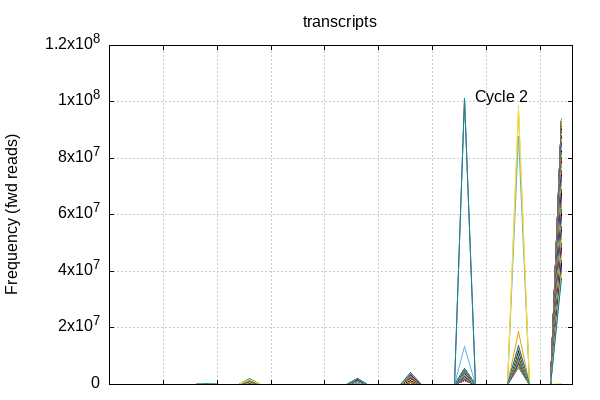 
            set terminal png size 600,400 truecolor
            set output "out/quals3.png"
            set grid xtics ytics y2tics back lc rgb "#cccccc"
            set multiplot
            
            set title "transcripts" noenhanced
            set ylabel "Frequency (fwd reads)"
            set label "Cycle 2" at 33+1,101285518
            unset xlabel
            set xrange [0:43]
            set format x ""
            plot '-' using 1:2:3 with lines linecolor variable title ''
        1	0	1
2	0	1
3	0	1
4	0	1
5	0	1
6	0	1
7	0	1
8	0	1
9	0	1
10	0	1
11	0	1
12	0	1
13	837646	1
14	0	1
15	0	1
16	0	1
17	0	1
18	0	1
19	0	1
20	0	1
21	0	1
22	0	1
23	0	1
24	0	1
25	0	1
26	0	1
27	0	1
28	1453862	1
29	0	1
30	0	1
31	0	1
32	0	1
33	101106381	1
34	0	1
35	0	1
36	0	1
37	0	1
38	5	1
39	0	1
40	0	1
41	0	1
42	0	1

1	0	2
2	0	2
3	125243	2
4	0	2
5	0	2
6	0	2
7	0	2
8	0	2
9	0	2
10	0	2
11	0	2
12	0	2
13	670517	2
14	0	2
15	0	2
16	0	2
17	0	2
18	0	2
19	0	2
20	0	2
21	0	2
22	0	2
23	0	2
24	0	2
25	0	2
26	0	2
27	0	2
28	1316573	2
29	0	2
30	0	2
31	0	2
32	0	2
33	101285518	2
34	0	2
35	0	2
36	0	2
37	0	2
38	43	2
39	0	2
40	0	2
41	0	2
42	0	2

1	0	3
2	0	3
3	21029	3
4	0	3
5	0	3
6	0	3
7	0	3
8	0	3
9	0	3
10	0	3
11	0	3
12	0	3
13	726276	3
14	0	3
15	0	3
16	0	3
17	0	3
18	0	3
19	0	3
20	0	3
21	0	3
22	0	3
23	141	3
24	0	3
25	0	3
26	0	3
27	0	3
28	1403571	3
29	0	3
30	0	3
31	0	3
32	0	3
33	13290651	3
34	0	3
35	0	3
36	0	3
37	0	3
38	87956226	3
39	0	3
40	0	3
41	0	3
42	0	3

1	0	4
2	0	4
3	0	4
4	0	4
5	0	4
6	0	4
7	0	4
8	0	4
9	0	4
10	0	4
11	0	4
12	0	4
13	643784	4
14	0	4
15	0	4
16	0	4
17	0	4
18	0	4
19	0	4
20	0	4
21	0	4
22	0	4
23	89819	4
24	0	4
25	0	4
26	0	4
27	0	4
28	1190125	4
29	0	4
30	0	4
31	0	4
32	0	4
33	4768258	4
34	0	4
35	0	4
36	0	4
37	0	4
38	96705908	4
39	0	4
40	0	4
41	0	4
42	0	4

1	0	5
2	0	5
3	0	5
4	0	5
5	0	5
6	0	5
7	0	5
8	0	5
9	0	5
10	0	5
11	0	5
12	0	5
13	507853	5
14	0	5
15	0	5
16	0	5
17	0	5
18	0	5
19	0	5
20	0	5
21	0	5
22	0	5
23	194352	5
24	0	5
25	0	5
26	0	5
27	0	5
28	835202	5
29	0	5
30	0	5
31	0	5
32	0	5
33	2874385	5
34	0	5
35	0	5
36	0	5
37	0	5
38	98801908	5
39	0	5
40	0	5
41	0	5
42	184194	5

1	0	6
2	0	6
3	0	6
4	0	6
5	0	6
6	0	6
7	0	6
8	0	6
9	0	6
10	0	6
11	0	6
12	0	6
13	453085	6
14	0	6
15	0	6
16	0	6
17	0	6
18	0	6
19	0	6
20	0	6
21	0	6
22	0	6
23	214113	6
24	0	6
25	0	6
26	0	6
27	0	6
28	715385	6
29	0	6
30	0	6
31	0	6
32	0	6
33	2368575	6
34	0	6
35	0	6
36	0	6
37	0	6
38	7609761	6
39	0	6
40	0	6
41	0	6
42	92036975	6

1	0	7
2	0	7
3	0	7
4	0	7
5	0	7
6	0	7
7	0	7
8	0	7
9	0	7
10	0	7
11	0	7
12	0	7
13	551665	7
14	0	7
15	0	7
16	0	7
17	0	7
18	0	7
19	0	7
20	0	7
21	0	7
22	0	7
23	247018	7
24	0	7
25	0	7
26	0	7
27	0	7
28	670084	7
29	0	7
30	0	7
31	0	7
32	0	7
33	2247117	7
34	0	7
35	0	7
36	0	7
37	0	7
38	6609012	7
39	0	7
40	0	7
41	0	7
42	93072998	7

1	0	8
2	0	8
3	0	8
4	0	8
5	0	8
6	0	8
7	0	8
8	0	8
9	0	8
10	0	8
11	0	8
12	0	8
13	492628	8
14	0	8
15	0	8
16	0	8
17	0	8
18	0	8
19	0	8
20	0	8
21	0	8
22	0	8
23	250978	8
24	0	8
25	0	8
26	0	8
27	0	8
28	621576	8
29	0	8
30	0	8
31	0	8
32	0	8
33	2200221	8
34	0	8
35	0	8
36	0	8
37	0	8
38	6196140	8
39	0	8
40	0	8
41	0	8
42	93636351	8

1	0	9
2	0	9
3	14405	9
4	0	9
5	0	9
6	0	9
7	0	9
8	0	9
9	0	9
10	0	9
11	0	9
12	0	9
13	420955	9
14	0	9
15	0	9
16	0	9
17	0	9
18	0	9
19	0	9
20	0	9
21	0	9
22	0	9
23	274538	9
24	0	9
25	0	9
26	0	9
27	0	9
28	616920	9
29	0	9
30	0	9
31	0	9
32	0	9
33	2094165	9
34	0	9
35	0	9
36	0	9
37	0	9
38	6084005	9
39	0	9
40	0	9
41	0	9
42	93892906	9

1	0	10
2	0	10
3	0	10
4	0	10
5	0	10
6	0	10
7	0	10
8	0	10
9	0	10
10	0	10
11	0	10
12	0	10
13	417356	10
14	0	10
15	0	10
16	0	10
17	0	10
18	0	10
19	0	10
20	0	10
21	0	10
22	0	10
23	299486	10
24	0	10
25	0	10
26	0	10
27	0	10
28	609798	10
29	0	10
30	0	10
31	0	10
32	0	10
33	1976410	10
34	0	10
35	0	10
36	0	10
37	0	10
38	5927683	10
39	0	10
40	0	10
41	0	10
42	94167161	10

1	0	11
2	0	11
3	0	11
4	0	11
5	0	11
6	0	11
7	0	11
8	0	11
9	0	11
10	0	11
11	0	11
12	0	11
13	400620	11
14	0	11
15	0	11
16	0	11
17	0	11
18	0	11
19	0	11
20	0	11
21	0	11
22	0	11
23	319467	11
24	0	11
25	0	11
26	0	11
27	0	11
28	605813	11
29	0	11
30	0	11
31	0	11
32	0	11
33	1928898	11
34	0	11
35	0	11
36	0	11
37	0	11
38	5866152	11
39	0	11
40	0	11
41	0	11
42	94276944	11

1	0	12
2	0	12
3	0	12
4	0	12
5	0	12
6	0	12
7	0	12
8	0	12
9	0	12
10	0	12
11	0	12
12	0	12
13	412444	12
14	0	12
15	0	12
16	0	12
17	0	12
18	0	12
19	0	12
20	0	12
21	0	12
22	0	12
23	316428	12
24	0	12
25	0	12
26	0	12
27	0	12
28	604611	12
29	0	12
30	0	12
31	0	12
32	0	12
33	1899232	12
34	0	12
35	0	12
36	0	12
37	0	12
38	5877047	12
39	0	12
40	0	12
41	0	12
42	94288132	12

1	0	13
2	0	13
3	0	13
4	0	13
5	0	13
6	0	13
7	0	13
8	0	13
9	0	13
10	0	13
11	0	13
12	0	13
13	447935	13
14	0	13
15	0	13
16	0	13
17	0	13
18	0	13
19	0	13
20	0	13
21	0	13
22	0	13
23	335890	13
24	0	13
25	0	13
26	0	13
27	0	13
28	631689	13
29	0	13
30	0	13
31	0	13
32	0	13
33	2011736	13
34	0	13
35	0	13
36	0	13
37	0	13
38	6386001	13
39	0	13
40	0	13
41	0	13
42	93584643	13

1	0	14
2	0	14
3	0	14
4	0	14
5	0	14
6	0	14
7	0	14
8	0	14
9	0	14
10	0	14
11	0	14
12	0	14
13	493963	14
14	0	14
15	0	14
16	0	14
17	0	14
18	0	14
19	0	14
20	0	14
21	0	14
22	0	14
23	338382	14
24	0	14
25	0	14
26	0	14
27	0	14
28	628828	14
29	0	14
30	0	14
31	0	14
32	0	14
33	1984497	14
34	0	14
35	0	14
36	0	14
37	0	14
38	6480572	14
39	0	14
40	0	14
41	0	14
42	93471652	14

1	0	15
2	0	15
3	0	15
4	0	15
5	0	15
6	0	15
7	0	15
8	0	15
9	0	15
10	0	15
11	0	15
12	0	15
13	423797	15
14	0	15
15	0	15
16	0	15
17	0	15
18	0	15
19	0	15
20	0	15
21	0	15
22	0	15
23	345358	15
24	0	15
25	0	15
26	0	15
27	0	15
28	628382	15
29	0	15
30	0	15
31	0	15
32	0	15
33	1885084	15
34	0	15
35	0	15
36	0	15
37	0	15
38	6321630	15
39	0	15
40	0	15
41	0	15
42	93793643	15

1	0	16
2	0	16
3	0	16
4	0	16
5	0	16
6	0	16
7	0	16
8	0	16
9	0	16
10	0	16
11	0	16
12	0	16
13	433055	16
14	0	16
15	0	16
16	0	16
17	0	16
18	0	16
19	0	16
20	0	16
21	0	16
22	0	16
23	395539	16
24	0	16
25	0	16
26	0	16
27	0	16
28	656074	16
29	0	16
30	0	16
31	0	16
32	0	16
33	1777730	16
34	0	16
35	0	16
36	0	16
37	0	16
38	6292877	16
39	0	16
40	0	16
41	0	16
42	93842619	16

1	0	17
2	0	17
3	0	17
4	0	17
5	0	17
6	0	17
7	0	17
8	0	17
9	0	17
10	0	17
11	0	17
12	0	17
13	440486	17
14	0	17
15	0	17
16	0	17
17	0	17
18	0	17
19	0	17
20	0	17
21	0	17
22	0	17
23	413044	17
24	0	17
25	0	17
26	0	17
27	0	17
28	668852	17
29	0	17
30	0	17
31	0	17
32	0	17
33	1742769	17
34	0	17
35	0	17
36	0	17
37	0	17
38	6277228	17
39	0	17
40	0	17
41	0	17
42	93855515	17

1	0	18
2	0	18
3	0	18
4	0	18
5	0	18
6	0	18
7	0	18
8	0	18
9	0	18
10	0	18
11	0	18
12	0	18
13	455858	18
14	0	18
15	0	18
16	0	18
17	0	18
18	0	18
19	0	18
20	0	18
21	0	18
22	0	18
23	419849	18
24	0	18
25	0	18
26	0	18
27	0	18
28	677500	18
29	0	18
30	0	18
31	0	18
32	0	18
33	1744410	18
34	0	18
35	0	18
36	0	18
37	0	18
38	6306768	18
39	0	18
40	0	18
41	0	18
42	93793509	18

1	0	19
2	0	19
3	0	19
4	0	19
5	0	19
6	0	19
7	0	19
8	0	19
9	0	19
10	0	19
11	0	19
12	0	19
13	495489	19
14	0	19
15	0	19
16	0	19
17	0	19
18	0	19
19	0	19
20	0	19
21	0	19
22	0	19
23	440541	19
24	0	19
25	0	19
26	0	19
27	0	19
28	702698	19
29	0	19
30	0	19
31	0	19
32	0	19
33	1753336	19
34	0	19
35	0	19
36	0	19
37	0	19
38	6347998	19
39	0	19
40	0	19
41	0	19
42	93657832	19

1	0	20
2	0	20
3	0	20
4	0	20
5	0	20
6	0	20
7	0	20
8	0	20
9	0	20
10	0	20
11	0	20
12	0	20
13	494675	20
14	0	20
15	0	20
16	0	20
17	0	20
18	0	20
19	0	20
20	0	20
21	0	20
22	0	20
23	462074	20
24	0	20
25	0	20
26	0	20
27	0	20
28	757093	20
29	0	20
30	0	20
31	0	20
32	0	20
33	1749428	20
34	0	20
35	0	20
36	0	20
37	0	20
38	6432090	20
39	0	20
40	0	20
41	0	20
42	93502534	20

1	0	21
2	0	21
3	0	21
4	0	21
5	0	21
6	0	21
7	0	21
8	0	21
9	0	21
10	0	21
11	0	21
12	0	21
13	605709	21
14	0	21
15	0	21
16	0	21
17	0	21
18	0	21
19	0	21
20	0	21
21	0	21
22	0	21
23	472482	21
24	0	21
25	0	21
26	0	21
27	0	21
28	763794	21
29	0	21
30	0	21
31	0	21
32	0	21
33	1740747	21
34	0	21
35	0	21
36	0	21
37	0	21
38	6369051	21
39	0	21
40	0	21
41	0	21
42	93422930	21

1	0	22
2	0	22
3	0	22
4	0	22
5	0	22
6	0	22
7	0	22
8	0	22
9	0	22
10	0	22
11	0	22
12	0	22
13	550616	22
14	0	22
15	0	22
16	0	22
17	0	22
18	0	22
19	0	22
20	0	22
21	0	22
22	0	22
23	487903	22
24	0	22
25	0	22
26	0	22
27	0	22
28	855879	22
29	0	22
30	0	22
31	0	22
32	0	22
33	1762391	22
34	0	22
35	0	22
36	0	22
37	0	22
38	6506903	22
39	0	22
40	0	22
41	0	22
42	93190837	22

1	0	23
2	0	23
3	0	23
4	0	23
5	0	23
6	0	23
7	0	23
8	0	23
9	0	23
10	0	23
11	0	23
12	0	23
13	499428	23
14	0	23
15	0	23
16	0	23
17	0	23
18	0	23
19	0	23
20	0	23
21	0	23
22	0	23
23	478731	23
24	0	23
25	0	23
26	0	23
27	0	23
28	840967	23
29	0	23
30	0	23
31	0	23
32	0	23
33	1725105	23
34	0	23
35	0	23
36	0	23
37	0	23
38	6629651	23
39	0	23
40	0	23
41	0	23
42	93160983	23

1	0	24
2	0	24
3	0	24
4	0	24
5	0	24
6	0	24
7	0	24
8	0	24
9	0	24
10	0	24
11	0	24
12	0	24
13	503766	24
14	0	24
15	0	24
16	0	24
17	0	24
18	0	24
19	0	24
20	0	24
21	0	24
22	0	24
23	482224	24
24	0	24
25	0	24
26	0	24
27	0	24
28	886389	24
29	0	24
30	0	24
31	0	24
32	0	24
33	1650136	24
34	0	24
35	0	24
36	0	24
37	0	24
38	6589453	24
39	0	24
40	0	24
41	0	24
42	93202709	24

1	0	25
2	0	25
3	0	25
4	0	25
5	0	25
6	0	25
7	0	25
8	0	25
9	0	25
10	0	25
11	0	25
12	0	25
13	528647	25
14	0	25
15	0	25
16	0	25
17	0	25
18	0	25
19	0	25
20	0	25
21	0	25
22	0	25
23	499994	25
24	0	25
25	0	25
26	0	25
27	0	25
28	939567	25
29	0	25
30	0	25
31	0	25
32	0	25
33	1642123	25
34	0	25
35	0	25
36	0	25
37	0	25
38	6649540	25
39	0	25
40	0	25
41	0	25
42	93034032	25

1	0	26
2	0	26
3	1109	26
4	0	26
5	0	26
6	0	26
7	0	26
8	0	26
9	0	26
10	0	26
11	0	26
12	0	26
13	659106	26
14	0	26
15	0	26
16	0	26
17	0	26
18	0	26
19	0	26
20	0	26
21	0	26
22	0	26
23	490969	26
24	0	26
25	0	26
26	0	26
27	0	26
28	961247	26
29	0	26
30	0	26
31	0	26
32	0	26
33	1548004	26
34	0	26
35	0	26
36	0	26
37	0	26
38	6561328	26
39	0	26
40	0	26
41	0	26
42	93050174	26

1	0	27
2	0	27
3	0	27
4	0	27
5	0	27
6	0	27
7	0	27
8	0	27
9	0	27
10	0	27
11	0	27
12	0	27
13	668009	27
14	0	27
15	0	27
16	0	27
17	0	27
18	0	27
19	0	27
20	0	27
21	0	27
22	0	27
23	512624	27
24	0	27
25	0	27
26	0	27
27	0	27
28	1012897	27
29	0	27
30	0	27
31	0	27
32	0	27
33	1547085	27
34	0	27
35	0	27
36	0	27
37	0	27
38	6663341	27
39	0	27
40	0	27
41	0	27
42	92848071	27

1	0	28
2	0	28
3	1700	28
4	0	28
5	0	28
6	0	28
7	0	28
8	0	28
9	0	28
10	0	28
11	0	28
12	0	28
13	671778	28
14	0	28
15	0	28
16	0	28
17	0	28
18	0	28
19	0	28
20	0	28
21	0	28
22	0	28
23	520292	28
24	0	28
25	0	28
26	0	28
27	0	28
28	1045165	28
29	0	28
30	0	28
31	0	28
32	0	28
33	1504957	28
34	0	28
35	0	28
36	0	28
37	0	28
38	6650674	28
39	0	28
40	0	28
41	0	28
42	92836571	28

1	0	29
2	0	29
3	0	29
4	0	29
5	0	29
6	0	29
7	0	29
8	0	29
9	0	29
10	0	29
11	0	29
12	0	29
13	950168	29
14	0	29
15	0	29
16	0	29
17	0	29
18	0	29
19	0	29
20	0	29
21	0	29
22	0	29
23	585881	29
24	0	29
25	0	29
26	0	29
27	0	29
28	1133846	29
29	0	29
30	0	29
31	0	29
32	0	29
33	1583857	29
34	0	29
35	0	29
36	0	29
37	0	29
38	6895522	29
39	0	29
40	0	29
41	0	29
42	92059873	29

1	0	30
2	0	30
3	0	30
4	0	30
5	0	30
6	0	30
7	0	30
8	0	30
9	0	30
10	0	30
11	0	30
12	0	30
13	737108	30
14	0	30
15	0	30
16	0	30
17	0	30
18	0	30
19	0	30
20	0	30
21	0	30
22	0	30
23	578306	30
24	0	30
25	0	30
26	0	30
27	0	30
28	1219809	30
29	0	30
30	0	30
31	0	30
32	0	30
33	1586646	30
34	0	30
35	0	30
36	0	30
37	0	30
38	7197965	30
39	0	30
40	0	30
41	0	30
42	91865961	30

1	0	31
2	0	31
3	0	31
4	0	31
5	0	31
6	0	31
7	0	31
8	0	31
9	0	31
10	0	31
11	0	31
12	0	31
13	723265	31
14	0	31
15	0	31
16	0	31
17	0	31
18	0	31
19	0	31
20	0	31
21	0	31
22	0	31
23	553379	31
24	0	31
25	0	31
26	0	31
27	0	31
28	1130997	31
29	0	31
30	0	31
31	0	31
32	0	31
33	1574721	31
34	0	31
35	0	31
36	0	31
37	0	31
38	7170073	31
39	0	31
40	0	31
41	0	31
42	92008255	31

1	0	32
2	0	32
3	0	32
4	0	32
5	0	32
6	0	32
7	0	32
8	0	32
9	0	32
10	0	32
11	0	32
12	0	32
13	735116	32
14	0	32
15	0	32
16	0	32
17	0	32
18	0	32
19	0	32
20	0	32
21	0	32
22	0	32
23	551365	32
24	0	32
25	0	32
26	0	32
27	0	32
28	1119695	32
29	0	32
30	0	32
31	0	32
32	0	32
33	1565052	32
34	0	32
35	0	32
36	0	32
37	0	32
38	7072391	32
39	0	32
40	0	32
41	0	32
42	92091701	32

1	0	33
2	0	33
3	0	33
4	0	33
5	0	33
6	0	33
7	0	33
8	0	33
9	0	33
10	0	33
11	0	33
12	0	33
13	802435	33
14	0	33
15	0	33
16	0	33
17	0	33
18	0	33
19	0	33
20	0	33
21	0	33
22	0	33
23	567337	33
24	0	33
25	0	33
26	0	33
27	0	33
28	1146054	33
29	0	33
30	0	33
31	0	33
32	0	33
33	1567765	33
34	0	33
35	0	33
36	0	33
37	0	33
38	7073986	33
39	0	33
40	0	33
41	0	33
42	91952320	33

1	0	34
2	0	34
3	0	34
4	0	34
5	0	34
6	0	34
7	0	34
8	0	34
9	0	34
10	0	34
11	0	34
12	0	34
13	727087	34
14	0	34
15	0	34
16	0	34
17	0	34
18	0	34
19	0	34
20	0	34
21	0	34
22	0	34
23	556406	34
24	0	34
25	0	34
26	0	34
27	0	34
28	1156348	34
29	0	34
30	0	34
31	0	34
32	0	34
33	1557073	34
34	0	34
35	0	34
36	0	34
37	0	34
38	7059261	34
39	0	34
40	0	34
41	0	34
42	92028020	34

1	0	35
2	0	35
3	0	35
4	0	35
5	0	35
6	0	35
7	0	35
8	0	35
9	0	35
10	0	35
11	0	35
12	0	35
13	767061	35
14	0	35
15	0	35
16	0	35
17	0	35
18	0	35
19	0	35
20	0	35
21	0	35
22	0	35
23	571015	35
24	0	35
25	0	35
26	0	35
27	0	35
28	1165953	35
29	0	35
30	0	35
31	0	35
32	0	35
33	1616422	35
34	0	35
35	0	35
36	0	35
37	0	35
38	7292660	35
39	0	35
40	0	35
41	0	35
42	91644928	35

1	0	36
2	0	36
3	164	36
4	0	36
5	0	36
6	0	36
7	0	36
8	0	36
9	0	36
10	0	36
11	0	36
12	0	36
13	749524	36
14	0	36
15	0	36
16	0	36
17	0	36
18	0	36
19	0	36
20	0	36
21	0	36
22	0	36
23	563783	36
24	0	36
25	0	36
26	0	36
27	0	36
28	1142329	36
29	0	36
30	0	36
31	0	36
32	0	36
33	1587867	36
34	0	36
35	0	36
36	0	36
37	0	36
38	7115435	36
39	0	36
40	0	36
41	0	36
42	91871672	36

1	0	37
2	0	37
3	0	37
4	0	37
5	0	37
6	0	37
7	0	37
8	0	37
9	0	37
10	0	37
11	0	37
12	0	37
13	890199	37
14	0	37
15	0	37
16	0	37
17	0	37
18	0	37
19	0	37
20	0	37
21	0	37
22	0	37
23	601748	37
24	0	37
25	0	37
26	0	37
27	0	37
28	1200632	37
29	0	37
30	0	37
31	0	37
32	0	37
33	1626802	37
34	0	37
35	0	37
36	0	37
37	0	37
38	7234365	37
39	0	37
40	0	37
41	0	37
42	91448257	37

1	0	38
2	0	38
3	0	38
4	0	38
5	0	38
6	0	38
7	0	38
8	0	38
9	0	38
10	0	38
11	0	38
12	0	38
13	762823	38
14	0	38
15	0	38
16	0	38
17	0	38
18	0	38
19	0	38
20	0	38
21	0	38
22	0	38
23	587948	38
24	0	38
25	0	38
26	0	38
27	0	38
28	1235377	38
29	0	38
30	0	38
31	0	38
32	0	38
33	1630188	38
34	0	38
35	0	38
36	0	38
37	0	38
38	7334382	38
39	0	38
40	0	38
41	0	38
42	91421966	38

1	0	39
2	0	39
3	0	39
4	0	39
5	0	39
6	0	39
7	0	39
8	0	39
9	0	39
10	0	39
11	0	39
12	0	39
13	908794	39
14	0	39
15	0	39
16	0	39
17	0	39
18	0	39
19	0	39
20	0	39
21	0	39
22	0	39
23	608978	39
24	0	39
25	0	39
26	0	39
27	0	39
28	1220073	39
29	0	39
30	0	39
31	0	39
32	0	39
33	1653454	39
34	0	39
35	0	39
36	0	39
37	0	39
38	7356097	39
39	0	39
40	0	39
41	0	39
42	91193525	39

1	0	40
2	0	40
3	0	40
4	0	40
5	0	40
6	0	40
7	0	40
8	0	40
9	0	40
10	0	40
11	0	40
12	0	40
13	958907	40
14	0	40
15	0	40
16	0	40
17	0	40
18	0	40
19	0	40
20	0	40
21	0	40
22	0	40
23	639904	40
24	0	40
25	0	40
26	0	40
27	0	40
28	1299830	40
29	0	40
30	0	40
31	0	40
32	0	40
33	1695524	40
34	0	40
35	0	40
36	0	40
37	0	40
38	7499299	40
39	0	40
40	0	40
41	0	40
42	90813089	40

1	0	41
2	0	41
3	0	41
4	0	41
5	0	41
6	0	41
7	0	41
8	0	41
9	0	41
10	0	41
11	0	41
12	0	41
13	814923	41
14	0	41
15	0	41
16	0	41
17	0	41
18	0	41
19	0	41
20	0	41
21	0	41
22	0	41
23	615353	41
24	0	41
25	0	41
26	0	41
27	0	41
28	1277146	41
29	0	41
30	0	41
31	0	41
32	0	41
33	1707468	41
34	0	41
35	0	41
36	0	41
37	0	41
38	7643052	41
39	0	41
40	0	41
41	0	41
42	90811778	41

1	0	42
2	0	42
3	0	42
4	0	42
5	0	42
6	0	42
7	0	42
8	0	42
9	0	42
10	0	42
11	0	42
12	0	42
13	846028	42
14	0	42
15	0	42
16	0	42
17	0	42
18	0	42
19	0	42
20	0	42
21	0	42
22	0	42
23	609340	42
24	0	42
25	0	42
26	0	42
27	0	42
28	1243314	42
29	0	42
30	0	42
31	0	42
32	0	42
33	1714868	42
34	0	42
35	0	42
36	0	42
37	0	42
38	7645474	42
39	0	42
40	0	42
41	0	42
42	90770050	42

1	0	43
2	0	43
3	0	43
4	0	43
5	0	43
6	0	43
7	0	43
8	0	43
9	0	43
10	0	43
11	0	43
12	0	43
13	824104	43
14	0	43
15	0	43
16	0	43
17	0	43
18	0	43
19	0	43
20	0	43
21	0	43
22	0	43
23	604613	43
24	0	43
25	0	43
26	0	43
27	0	43
28	1238306	43
29	0	43
30	0	43
31	0	43
32	0	43
33	1700274	43
34	0	43
35	0	43
36	0	43
37	0	43
38	7615452	43
39	0	43
40	0	43
41	0	43
42	90803666	43

1	0	44
2	0	44
3	0	44
4	0	44
5	0	44
6	0	44
7	0	44
8	0	44
9	0	44
10	0	44
11	0	44
12	0	44
13	1002353	44
14	0	44
15	0	44
16	0	44
17	0	44
18	0	44
19	0	44
20	0	44
21	0	44
22	0	44
23	641314	44
24	0	44
25	0	44
26	0	44
27	0	44
28	1277687	44
29	0	44
30	0	44
31	0	44
32	0	44
33	1722427	44
34	0	44
35	0	44
36	0	44
37	0	44
38	7681516	44
39	0	44
40	0	44
41	0	44
42	90413674	44

1	0	45
2	0	45
3	0	45
4	0	45
5	0	45
6	0	45
7	0	45
8	0	45
9	0	45
10	0	45
11	0	45
12	0	45
13	797211	45
14	0	45
15	0	45
16	0	45
17	0	45
18	0	45
19	0	45
20	0	45
21	0	45
22	0	45
23	604648	45
24	0	45
25	0	45
26	0	45
27	0	45
28	1282406	45
29	0	45
30	0	45
31	0	45
32	0	45
33	1700998	45
34	0	45
35	0	45
36	0	45
37	0	45
38	7729262	45
39	0	45
40	0	45
41	0	45
42	90573919	45

1	0	46
2	0	46
3	0	46
4	0	46
5	0	46
6	0	46
7	0	46
8	0	46
9	0	46
10	0	46
11	0	46
12	0	46
13	820222	46
14	0	46
15	0	46
16	0	46
17	0	46
18	0	46
19	0	46
20	0	46
21	0	46
22	0	46
23	602771	46
24	0	46
25	0	46
26	0	46
27	0	46
28	1241297	46
29	0	46
30	0	46
31	0	46
32	0	46
33	1724429	46
34	0	46
35	0	46
36	0	46
37	0	46
38	7731830	46
39	0	46
40	0	46
41	0	46
42	90513784	46

1	0	47
2	0	47
3	0	47
4	0	47
5	0	47
6	0	47
7	0	47
8	0	47
9	0	47
10	0	47
11	0	47
12	0	47
13	828392	47
14	0	47
15	0	47
16	0	47
17	0	47
18	0	47
19	0	47
20	0	47
21	0	47
22	0	47
23	602568	47
24	0	47
25	0	47
26	0	47
27	0	47
28	1231410	47
29	0	47
30	0	47
31	0	47
32	0	47
33	1709224	47
34	0	47
35	0	47
36	0	47
37	0	47
38	7673088	47
39	0	47
40	0	47
41	0	47
42	90534474	47

1	0	48
2	0	48
3	0	48
4	0	48
5	0	48
6	0	48
7	0	48
8	0	48
9	0	48
10	0	48
11	0	48
12	0	48
13	916369	48
14	0	48
15	0	48
16	0	48
17	0	48
18	0	48
19	0	48
20	0	48
21	0	48
22	0	48
23	631686	48
24	0	48
25	0	48
26	0	48
27	0	48
28	1278259	48
29	0	48
30	0	48
31	0	48
32	0	48
33	1739236	48
34	0	48
35	0	48
36	0	48
37	0	48
38	7776780	48
39	0	48
40	0	48
41	0	48
42	90178612	48

1	0	49
2	0	49
3	486	49
4	0	49
5	0	49
6	0	49
7	0	49
8	0	49
9	0	49
10	0	49
11	0	49
12	0	49
13	874414	49
14	0	49
15	0	49
16	0	49
17	0	49
18	0	49
19	0	49
20	0	49
21	0	49
22	0	49
23	632310	49
24	0	49
25	0	49
26	0	49
27	0	49
28	1309389	49
29	0	49
30	0	49
31	0	49
32	0	49
33	1751273	49
34	0	49
35	0	49
36	0	49
37	0	49
38	7834996	49
39	0	49
40	0	49
41	0	49
42	90058493	49

1	0	50
2	0	50
3	0	50
4	0	50
5	0	50
6	0	50
7	0	50
8	0	50
9	0	50
10	0	50
11	0	50
12	0	50
13	842825	50
14	0	50
15	0	50
16	0	50
17	0	50
18	0	50
19	0	50
20	0	50
21	0	50
22	0	50
23	623472	50
24	0	50
25	0	50
26	0	50
27	0	50
28	1282221	50
29	0	50
30	0	50
31	0	50
32	0	50
33	1760128	50
34	0	50
35	0	50
36	0	50
37	0	50
38	7911580	50
39	0	50
40	0	50
41	0	50
42	89980732	50

1	0	51
2	0	51
3	336	51
4	0	51
5	0	51
6	0	51
7	0	51
8	0	51
9	0	51
10	0	51
11	0	51
12	0	51
13	874304	51
14	0	51
15	0	51
16	0	51
17	0	51
18	0	51
19	0	51
20	0	51
21	0	51
22	0	51
23	629190	51
24	0	51
25	0	51
26	0	51
27	0	51
28	1288347	51
29	0	51
30	0	51
31	0	51
32	0	51
33	1774661	51
34	0	51
35	0	51
36	0	51
37	0	51
38	7904398	51
39	0	51
40	0	51
41	0	51
42	89868754	51

1	0	52
2	0	52
3	0	52
4	0	52
5	0	52
6	0	52
7	0	52
8	0	52
9	0	52
10	0	52
11	0	52
12	0	52
13	1172859	52
14	0	52
15	0	52
16	0	52
17	0	52
18	0	52
19	0	52
20	0	52
21	0	52
22	0	52
23	696072	52
24	0	52
25	0	52
26	0	52
27	0	52
28	1377256	52
29	0	52
30	0	52
31	0	52
32	0	52
33	1833749	52
34	0	52
35	0	52
36	0	52
37	0	52
38	8041369	52
39	0	52
40	0	52
41	0	52
42	89157625	52

1	0	53
2	0	53
3	0	53
4	0	53
5	0	53
6	0	53
7	0	53
8	0	53
9	0	53
10	0	53
11	0	53
12	0	53
13	1020735	53
14	0	53
15	0	53
16	0	53
17	0	53
18	0	53
19	0	53
20	0	53
21	0	53
22	0	53
23	689574	53
24	0	53
25	0	53
26	0	53
27	0	53
28	1439227	53
29	0	53
30	0	53
31	0	53
32	0	53
33	1843475	53
34	0	53
35	0	53
36	0	53
37	0	53
38	8131017	53
39	0	53
40	0	53
41	0	53
42	89094552	53

1	0	54
2	0	54
3	0	54
4	0	54
5	0	54
6	0	54
7	0	54
8	0	54
9	0	54
10	0	54
11	0	54
12	0	54
13	866016	54
14	0	54
15	0	54
16	0	54
17	0	54
18	0	54
19	0	54
20	0	54
21	0	54
22	0	54
23	645281	54
24	0	54
25	0	54
26	0	54
27	0	54
28	1358570	54
29	0	54
30	0	54
31	0	54
32	0	54
33	1839675	54
34	0	54
35	0	54
36	0	54
37	0	54
38	8035846	54
39	0	54
40	0	54
41	0	54
42	89409935	54

1	0	55
2	0	55
3	0	55
4	0	55
5	0	55
6	0	55
7	0	55
8	0	55
9	0	55
10	0	55
11	0	55
12	0	55
13	901080	55
14	0	55
15	0	55
16	0	55
17	0	55
18	0	55
19	0	55
20	0	55
21	0	55
22	0	55
23	643600	55
24	0	55
25	0	55
26	0	55
27	0	55
28	1325396	55
29	0	55
30	0	55
31	0	55
32	0	55
33	1888438	55
34	0	55
35	0	55
36	0	55
37	0	55
38	8017381	55
39	0	55
40	0	55
41	0	55
42	89313210	55

1	0	56
2	0	56
3	201	56
4	0	56
5	0	56
6	0	56
7	0	56
8	0	56
9	0	56
10	0	56
11	0	56
12	0	56
13	1062407	56
14	0	56
15	0	56
16	0	56
17	0	56
18	0	56
19	0	56
20	0	56
21	0	56
22	0	56
23	684478	56
24	0	56
25	0	56
26	0	56
27	0	56
28	1389364	56
29	0	56
30	0	56
31	0	56
32	0	56
33	1932675	56
34	0	56
35	0	56
36	0	56
37	0	56
38	8140975	56
39	0	56
40	0	56
41	0	56
42	88808394	56

1	0	57
2	0	57
3	93	57
4	0	57
5	0	57
6	0	57
7	0	57
8	0	57
9	0	57
10	0	57
11	0	57
12	0	57
13	935223	57
14	0	57
15	0	57
16	0	57
17	0	57
18	0	57
19	0	57
20	0	57
21	0	57
22	0	57
23	660512	57
24	0	57
25	0	57
26	0	57
27	0	57
28	1383865	57
29	0	57
30	0	57
31	0	57
32	0	57
33	1934706	57
34	0	57
35	0	57
36	0	57
37	0	57
38	8154526	57
39	0	57
40	0	57
41	0	57
42	88873049	57

1	0	58
2	0	58
3	2214	58
4	0	58
5	0	58
6	0	58
7	0	58
8	0	58
9	0	58
10	0	58
11	0	58
12	0	58
13	922738	58
14	0	58
15	0	58
16	0	58
17	0	58
18	0	58
19	0	58
20	0	58
21	0	58
22	0	58
23	657092	58
24	0	58
25	0	58
26	0	58
27	0	58
28	1368924	58
29	0	58
30	0	58
31	0	58
32	0	58
33	2000562	58
34	0	58
35	0	58
36	0	58
37	0	58
38	8131261	58
39	0	58
40	0	58
41	0	58
42	88777785	58

1	0	59
2	0	59
3	0	59
4	0	59
5	0	59
6	0	59
7	0	59
8	0	59
9	0	59
10	0	59
11	0	59
12	0	59
13	915006	59
14	0	59
15	0	59
16	0	59
17	0	59
18	0	59
19	0	59
20	0	59
21	0	59
22	0	59
23	658080	59
24	0	59
25	0	59
26	0	59
27	0	59
28	1363765	59
29	0	59
30	0	59
31	0	59
32	0	59
33	2033896	59
34	0	59
35	0	59
36	0	59
37	0	59
38	8136216	59
39	0	59
40	0	59
41	0	59
42	88667620	59

1	0	60
2	0	60
3	0	60
4	0	60
5	0	60
6	0	60
7	0	60
8	0	60
9	0	60
10	0	60
11	0	60
12	0	60
13	910276	60
14	0	60
15	0	60
16	0	60
17	0	60
18	0	60
19	0	60
20	0	60
21	0	60
22	0	60
23	648397	60
24	0	60
25	0	60
26	0	60
27	0	60
28	1342713	60
29	0	60
30	0	60
31	0	60
32	0	60
33	2047360	60
34	0	60
35	0	60
36	0	60
37	0	60
38	8008630	60
39	0	60
40	0	60
41	0	60
42	88725324	60

1	0	61
2	0	61
3	240	61
4	0	61
5	0	61
6	0	61
7	0	61
8	0	61
9	0	61
10	0	61
11	0	61
12	0	61
13	917076	61
14	0	61
15	0	61
16	0	61
17	0	61
18	0	61
19	0	61
20	0	61
21	0	61
22	0	61
23	647956	61
24	0	61
25	0	61
26	0	61
27	0	61
28	1351669	61
29	0	61
30	0	61
31	0	61
32	0	61
33	2057727	61
34	0	61
35	0	61
36	0	61
37	0	61
38	8084177	61
39	0	61
40	0	61
41	0	61
42	88529614	61

1	0	62
2	0	62
3	0	62
4	0	62
5	0	62
6	0	62
7	0	62
8	0	62
9	0	62
10	0	62
11	0	62
12	0	62
13	996354	62
14	0	62
15	0	62
16	0	62
17	0	62
18	0	62
19	0	62
20	0	62
21	0	62
22	0	62
23	664519	62
24	0	62
25	0	62
26	0	62
27	0	62
28	1376332	62
29	0	62
30	0	62
31	0	62
32	0	62
33	2080849	62
34	0	62
35	0	62
36	0	62
37	0	62
38	8191952	62
39	0	62
40	0	62
41	0	62
42	88178817	62

1	0	63
2	0	63
3	0	63
4	0	63
5	0	63
6	0	63
7	0	63
8	0	63
9	0	63
10	0	63
11	0	63
12	0	63
13	995963	63
14	0	63
15	0	63
16	0	63
17	0	63
18	0	63
19	0	63
20	0	63
21	0	63
22	0	63
23	692280	63
24	0	63
25	0	63
26	0	63
27	0	63
28	1464636	63
29	0	63
30	0	63
31	0	63
32	0	63
33	2156372	63
34	0	63
35	0	63
36	0	63
37	0	63
38	8448519	63
39	0	63
40	0	63
41	0	63
42	87625326	63

1	0	64
2	0	64
3	0	64
4	0	64
5	0	64
6	0	64
7	0	64
8	0	64
9	0	64
10	0	64
11	0	64
12	0	64
13	990692	64
14	0	64
15	0	64
16	0	64
17	0	64
18	0	64
19	0	64
20	0	64
21	0	64
22	0	64
23	689814	64
24	0	64
25	0	64
26	0	64
27	0	64
28	1443346	64
29	0	64
30	0	64
31	0	64
32	0	64
33	2181184	64
34	0	64
35	0	64
36	0	64
37	0	64
38	8641674	64
39	0	64
40	0	64
41	0	64
42	87326764	64

1	0	65
2	0	65
3	0	65
4	0	65
5	0	65
6	0	65
7	0	65
8	0	65
9	0	65
10	0	65
11	0	65
12	0	65
13	1010297	65
14	0	65
15	0	65
16	0	65
17	0	65
18	0	65
19	0	65
20	0	65
21	0	65
22	0	65
23	694314	65
24	0	65
25	0	65
26	0	65
27	0	65
28	1454130	65
29	0	65
30	0	65
31	0	65
32	0	65
33	2202726	65
34	0	65
35	0	65
36	0	65
37	0	65
38	8716985	65
39	0	65
40	0	65
41	0	65
42	87077941	65

1	0	66
2	0	66
3	0	66
4	0	66
5	0	66
6	0	66
7	0	66
8	0	66
9	0	66
10	0	66
11	0	66
12	0	66
13	992206	66
14	0	66
15	0	66
16	0	66
17	0	66
18	0	66
19	0	66
20	0	66
21	0	66
22	0	66
23	684417	66
24	0	66
25	0	66
26	0	66
27	0	66
28	1433488	66
29	0	66
30	0	66
31	0	66
32	0	66
33	2202666	66
34	0	66
35	0	66
36	0	66
37	0	66
38	8634232	66
39	0	66
40	0	66
41	0	66
42	87085556	66

1	0	67
2	0	67
3	0	67
4	0	67
5	0	67
6	0	67
7	0	67
8	0	67
9	0	67
10	0	67
11	0	67
12	0	67
13	1035098	67
14	0	67
15	0	67
16	0	67
17	0	67
18	0	67
19	0	67
20	0	67
21	0	67
22	0	67
23	703630	67
24	0	67
25	0	67
26	0	67
27	0	67
28	1463622	67
29	0	67
30	0	67
31	0	67
32	0	67
33	2250757	67
34	0	67
35	0	67
36	0	67
37	0	67
38	8717254	67
39	0	67
40	0	67
41	0	67
42	86731446	67

1	0	68
2	0	68
3	0	68
4	0	68
5	0	68
6	0	68
7	0	68
8	0	68
9	0	68
10	0	68
11	0	68
12	0	68
13	1122920	68
14	0	68
15	0	68
16	0	68
17	0	68
18	0	68
19	0	68
20	0	68
21	0	68
22	0	68
23	726005	68
24	0	68
25	0	68
26	0	68
27	0	68
28	1489763	68
29	0	68
30	0	68
31	0	68
32	0	68
33	2290946	68
34	0	68
35	0	68
36	0	68
37	0	68
38	8731478	68
39	0	68
40	0	68
41	0	68
42	86401137	68

1	0	69
2	0	69
3	0	69
4	0	69
5	0	69
6	0	69
7	0	69
8	0	69
9	0	69
10	0	69
11	0	69
12	0	69
13	1157459	69
14	0	69
15	0	69
16	0	69
17	0	69
18	0	69
19	0	69
20	0	69
21	0	69
22	0	69
23	761602	69
24	0	69
25	0	69
26	0	69
27	0	69
28	1592619	69
29	0	69
30	0	69
31	0	69
32	0	69
33	2462536	69
34	0	69
35	0	69
36	0	69
37	0	69
38	8941010	69
39	0	69
40	0	69
41	0	69
42	85698161	69

1	0	70
2	0	70
3	0	70
4	0	70
5	0	70
6	0	70
7	0	70
8	0	70
9	0	70
10	0	70
11	0	70
12	0	70
13	1053362	70
14	0	70
15	0	70
16	0	70
17	0	70
18	0	70
19	0	70
20	0	70
21	0	70
22	0	70
23	734972	70
24	0	70
25	0	70
26	0	70
27	0	70
28	1538158	70
29	0	70
30	0	70
31	0	70
32	0	70
33	2453124	70
34	0	70
35	0	70
36	0	70
37	0	70
38	8929883	70
39	0	70
40	0	70
41	0	70
42	85744635	70

1	0	71
2	0	71
3	0	71
4	0	71
5	0	71
6	0	71
7	0	71
8	0	71
9	0	71
10	0	71
11	0	71
12	0	71
13	1193837	71
14	0	71
15	0	71
16	0	71
17	0	71
18	0	71
19	0	71
20	0	71
21	0	71
22	0	71
23	760796	71
24	0	71
25	0	71
26	0	71
27	0	71
28	1552083	71
29	0	71
30	0	71
31	0	71
32	0	71
33	2495606	71
34	0	71
35	0	71
36	0	71
37	0	71
38	8957590	71
39	0	71
40	0	71
41	0	71
42	85324525	71

1	0	72
2	0	72
3	0	72
4	0	72
5	0	72
6	0	72
7	0	72
8	0	72
9	0	72
10	0	72
11	0	72
12	0	72
13	1216021	72
14	0	72
15	0	72
16	0	72
17	0	72
18	0	72
19	0	72
20	0	72
21	0	72
22	0	72
23	773216	72
24	0	72
25	0	72
26	0	72
27	0	72
28	1610897	72
29	0	72
30	0	72
31	0	72
32	0	72
33	2515006	72
34	0	72
35	0	72
36	0	72
37	0	72
38	9075077	72
39	0	72
40	0	72
41	0	72
42	84913605	72

1	0	73
2	0	73
3	0	73
4	0	73
5	0	73
6	0	73
7	0	73
8	0	73
9	0	73
10	0	73
11	0	73
12	0	73
13	1116329	73
14	0	73
15	0	73
16	0	73
17	0	73
18	0	73
19	0	73
20	0	73
21	0	73
22	0	73
23	767900	73
24	0	73
25	0	73
26	0	73
27	0	73
28	1608066	73
29	0	73
30	0	73
31	0	73
32	0	73
33	2621630	73
34	0	73
35	0	73
36	0	73
37	0	73
38	9001691	73
39	0	73
40	0	73
41	0	73
42	84792505	73

1	0	74
2	0	74
3	0	74
4	0	74
5	0	74
6	0	74
7	0	74
8	0	74
9	0	74
10	0	74
11	0	74
12	0	74
13	1063617	74
14	0	74
15	0	74
16	0	74
17	0	74
18	0	74
19	0	74
20	0	74
21	0	74
22	0	74
23	732867	74
24	0	74
25	0	74
26	0	74
27	0	74
28	1499090	74
29	0	74
30	0	74
31	0	74
32	0	74
33	2599947	74
34	0	74
35	0	74
36	0	74
37	0	74
38	8726487	74
39	0	74
40	0	74
41	0	74
42	85075090	74

1	0	75
2	0	75
3	0	75
4	0	75
5	0	75
6	0	75
7	0	75
8	0	75
9	0	75
10	0	75
11	0	75
12	0	75
13	1166699	75
14	0	75
15	0	75
16	0	75
17	0	75
18	0	75
19	0	75
20	0	75
21	0	75
22	0	75
23	749724	75
24	0	75
25	0	75
26	0	75
27	0	75
28	1544064	75
29	0	75
30	0	75
31	0	75
32	0	75
33	2394096	75
34	0	75
35	0	75
36	0	75
37	0	75
38	9011726	75
39	0	75
40	0	75
41	0	75
42	84603780	75

1	0	76
2	0	76
3	0	76
4	0	76
5	0	76
6	0	76
7	0	76
8	0	76
9	0	76
10	0	76
11	0	76
12	0	76
13	1193143	76
14	0	76
15	0	76
16	0	76
17	0	76
18	0	76
19	0	76
20	0	76
21	0	76
22	0	76
23	1337112	76
24	0	76
25	0	76
26	0	76
27	0	76
28	2217254	76
29	0	76
30	0	76
31	0	76
32	0	76
33	5734262	76
34	0	76
35	0	76
36	0	76
37	0	76
38	18879550	76
39	0	76
40	0	76
41	0	76
42	69862905	76

1	0	77
2	0	77
3	0	77
4	0	77
5	0	77
6	0	77
7	0	77
8	0	77
9	0	77
10	0	77
11	0	77
12	0	77
13	1180768	77
14	0	77
15	0	77
16	0	77
17	0	77
18	0	77
19	0	77
20	0	77
21	0	77
22	0	77
23	1020889	77
24	0	77
25	0	77
26	0	77
27	0	77
28	1675060	77
29	0	77
30	0	77
31	0	77
32	0	77
33	3673133	77
34	0	77
35	0	77
36	0	77
37	0	77
38	12284840	77
39	0	77
40	0	77
41	0	77
42	79118436	77

1	0	78
2	0	78
3	151	78
4	0	78
5	0	78
6	0	78
7	0	78
8	0	78
9	0	78
10	0	78
11	0	78
12	0	78
13	1265871	78
14	0	78
15	0	78
16	0	78
17	0	78
18	0	78
19	0	78
20	0	78
21	0	78
22	0	78
23	873663	78
24	0	78
25	0	78
26	0	78
27	0	78
28	1573224	78
29	0	78
30	0	78
31	0	78
32	0	78
33	2920818	78
34	0	78
35	0	78
36	0	78
37	0	78
38	9929652	78
39	0	78
40	0	78
41	0	78
42	82110072	78

1	0	79
2	0	79
3	3	79
4	0	79
5	0	79
6	0	79
7	0	79
8	0	79
9	0	79
10	0	79
11	0	79
12	0	79
13	889875	79
14	0	79
15	0	79
16	0	79
17	0	79
18	0	79
19	0	79
20	0	79
21	0	79
22	0	79
23	769918	79
24	0	79
25	0	79
26	0	79
27	0	79
28	1420954	79
29	0	79
30	0	79
31	0	79
32	0	79
33	2621061	79
34	0	79
35	0	79
36	0	79
37	0	79
38	8690575	79
39	0	79
40	0	79
41	0	79
42	83991810	79

1	0	80
2	0	80
3	0	80
4	0	80
5	0	80
6	0	80
7	0	80
8	0	80
9	0	80
10	0	80
11	0	80
12	0	80
13	895373	80
14	0	80
15	0	80
16	0	80
17	0	80
18	0	80
19	0	80
20	0	80
21	0	80
22	0	80
23	740283	80
24	0	80
25	0	80
26	0	80
27	0	80
28	1233197	80
29	0	80
30	0	80
31	0	80
32	0	80
33	2442039	80
34	0	80
35	0	80
36	0	80
37	0	80
38	8229369	80
39	0	80
40	0	80
41	0	80
42	84543753	80

1	0	81
2	0	81
3	0	81
4	0	81
5	0	81
6	0	81
7	0	81
8	0	81
9	0	81
10	0	81
11	0	81
12	0	81
13	894376	81
14	0	81
15	0	81
16	0	81
17	0	81
18	0	81
19	0	81
20	0	81
21	0	81
22	0	81
23	733350	81
24	0	81
25	0	81
26	0	81
27	0	81
28	1166638	81
29	0	81
30	0	81
31	0	81
32	0	81
33	2291891	81
34	0	81
35	0	81
36	0	81
37	0	81
38	7791146	81
39	0	81
40	0	81
41	0	81
42	84895636	81

1	0	82
2	0	82
3	1583	82
4	0	82
5	0	82
6	0	82
7	0	82
8	0	82
9	0	82
10	0	82
11	0	82
12	0	82
13	941199	82
14	0	82
15	0	82
16	0	82
17	0	82
18	0	82
19	0	82
20	0	82
21	0	82
22	0	82
23	761579	82
24	0	82
25	0	82
26	0	82
27	0	82
28	1180628	82
29	0	82
30	0	82
31	0	82
32	0	82
33	2270271	82
34	0	82
35	0	82
36	0	82
37	0	82
38	7625265	82
39	0	82
40	0	82
41	0	82
42	84674536	82

1	0	83
2	0	83
3	401	83
4	0	83
5	0	83
6	0	83
7	0	83
8	0	83
9	0	83
10	0	83
11	0	83
12	0	83
13	1063072	83
14	0	83
15	0	83
16	0	83
17	0	83
18	0	83
19	0	83
20	0	83
21	0	83
22	0	83
23	846149	83
24	0	83
25	0	83
26	0	83
27	0	83
28	1222104	83
29	0	83
30	0	83
31	0	83
32	0	83
33	2324421	83
34	0	83
35	0	83
36	0	83
37	0	83
38	7695757	83
39	0	83
40	0	83
41	0	83
42	83975262	83

1	0	84
2	0	84
3	0	84
4	0	84
5	0	84
6	0	84
7	0	84
8	0	84
9	0	84
10	0	84
11	0	84
12	0	84
13	1008526	84
14	0	84
15	0	84
16	0	84
17	0	84
18	0	84
19	0	84
20	0	84
21	0	84
22	0	84
23	869516	84
24	0	84
25	0	84
26	0	84
27	0	84
28	1210096	84
29	0	84
30	0	84
31	0	84
32	0	84
33	2359579	84
34	0	84
35	0	84
36	0	84
37	0	84
38	7656408	84
39	0	84
40	0	84
41	0	84
42	83681785	84

1	0	85
2	0	85
3	0	85
4	0	85
5	0	85
6	0	85
7	0	85
8	0	85
9	0	85
10	0	85
11	0	85
12	0	85
13	971964	85
14	0	85
15	0	85
16	0	85
17	0	85
18	0	85
19	0	85
20	0	85
21	0	85
22	0	85
23	919416	85
24	0	85
25	0	85
26	0	85
27	0	85
28	1144075	85
29	0	85
30	0	85
31	0	85
32	0	85
33	2346652	85
34	0	85
35	0	85
36	0	85
37	0	85
38	7714719	85
39	0	85
40	0	85
41	0	85
42	83347908	85

1	0	86
2	0	86
3	338	86
4	0	86
5	0	86
6	0	86
7	0	86
8	0	86
9	0	86
10	0	86
11	0	86
12	0	86
13	914317	86
14	0	86
15	0	86
16	0	86
17	0	86
18	0	86
19	0	86
20	0	86
21	0	86
22	0	86
23	932859	86
24	0	86
25	0	86
26	0	86
27	0	86
28	1145184	86
29	0	86
30	0	86
31	0	86
32	0	86
33	2375669	86
34	0	86
35	0	86
36	0	86
37	0	86
38	7790785	86
39	0	86
40	0	86
41	0	86
42	82939848	86

1	0	87
2	0	87
3	0	87
4	0	87
5	0	87
6	0	87
7	0	87
8	0	87
9	0	87
10	0	87
11	0	87
12	0	87
13	944269	87
14	0	87
15	0	87
16	0	87
17	0	87
18	0	87
19	0	87
20	0	87
21	0	87
22	0	87
23	917545	87
24	0	87
25	0	87
26	0	87
27	0	87
28	1109781	87
29	0	87
30	0	87
31	0	87
32	0	87
33	2385380	87
34	0	87
35	0	87
36	0	87
37	0	87
38	7795276	87
39	0	87
40	0	87
41	0	87
42	82592875	87

1	0	88
2	0	88
3	0	88
4	0	88
5	0	88
6	0	88
7	0	88
8	0	88
9	0	88
10	0	88
11	0	88
12	0	88
13	941357	88
14	0	88
15	0	88
16	0	88
17	0	88
18	0	88
19	0	88
20	0	88
21	0	88
22	0	88
23	903475	88
24	0	88
25	0	88
26	0	88
27	0	88
28	1092838	88
29	0	88
30	0	88
31	0	88
32	0	88
33	2350659	88
34	0	88
35	0	88
36	0	88
37	0	88
38	7735676	88
39	0	88
40	0	88
41	0	88
42	82363865	88

1	0	89
2	0	89
3	2358	89
4	0	89
5	0	89
6	0	89
7	0	89
8	0	89
9	0	89
10	0	89
11	0	89
12	0	89
13	903712	89
14	0	89
15	0	89
16	0	89
17	0	89
18	0	89
19	0	89
20	0	89
21	0	89
22	0	89
23	878182	89
24	0	89
25	0	89
26	0	89
27	0	89
28	1065191	89
29	0	89
30	0	89
31	0	89
32	0	89
33	2308298	89
34	0	89
35	0	89
36	0	89
37	0	89
38	7595053	89
39	0	89
40	0	89
41	0	89
42	82286816	89

1	0	90
2	0	90
3	0	90
4	0	90
5	0	90
6	0	90
7	0	90
8	0	90
9	0	90
10	0	90
11	0	90
12	0	90
13	893812	90
14	0	90
15	0	90
16	0	90
17	0	90
18	0	90
19	0	90
20	0	90
21	0	90
22	0	90
23	852225	90
24	0	90
25	0	90
26	0	90
27	0	90
28	1054833	90
29	0	90
30	0	90
31	0	90
32	0	90
33	2268953	90
34	0	90
35	0	90
36	0	90
37	0	90
38	7474181	90
39	0	90
40	0	90
41	0	90
42	82150478	90

1	0	91
2	0	91
3	0	91
4	0	91
5	0	91
6	0	91
7	0	91
8	0	91
9	0	91
10	0	91
11	0	91
12	0	91
13	900806	91
14	0	91
15	0	91
16	0	91
17	0	91
18	0	91
19	0	91
20	0	91
21	0	91
22	0	91
23	844928	91
24	0	91
25	0	91
26	0	91
27	0	91
28	1079851	91
29	0	91
30	0	91
31	0	91
32	0	91
33	2300102	91
34	0	91
35	0	91
36	0	91
37	0	91
38	7649923	91
39	0	91
40	0	91
41	0	91
42	81568712	91

1	0	92
2	0	92
3	0	92
4	0	92
5	0	92
6	0	92
7	0	92
8	0	92
9	0	92
10	0	92
11	0	92
12	0	92
13	903179	92
14	0	92
15	0	92
16	0	92
17	0	92
18	0	92
19	0	92
20	0	92
21	0	92
22	0	92
23	833135	92
24	0	92
25	0	92
26	0	92
27	0	92
28	1075504	92
29	0	92
30	0	92
31	0	92
32	0	92
33	2286418	92
34	0	92
35	0	92
36	0	92
37	0	92
38	7621722	92
39	0	92
40	0	92
41	0	92
42	81261544	92

1	0	93
2	0	93
3	0	93
4	0	93
5	0	93
6	0	93
7	0	93
8	0	93
9	0	93
10	0	93
11	0	93
12	0	93
13	881948	93
14	0	93
15	0	93
16	0	93
17	0	93
18	0	93
19	0	93
20	0	93
21	0	93
22	0	93
23	817217	93
24	0	93
25	0	93
26	0	93
27	0	93
28	1078188	93
29	0	93
30	0	93
31	0	93
32	0	93
33	2315091	93
34	0	93
35	0	93
36	0	93
37	0	93
38	7628402	93
39	0	93
40	0	93
41	0	93
42	80880491	93

1	0	94
2	0	94
3	388	94
4	0	94
5	0	94
6	0	94
7	0	94
8	0	94
9	0	94
10	0	94
11	0	94
12	0	94
13	900363	94
14	0	94
15	0	94
16	0	94
17	0	94
18	0	94
19	0	94
20	0	94
21	0	94
22	0	94
23	812473	94
24	0	94
25	0	94
26	0	94
27	0	94
28	1086251	94
29	0	94
30	0	94
31	0	94
32	0	94
33	2332020	94
34	0	94
35	0	94
36	0	94
37	0	94
38	7620252	94
39	0	94
40	0	94
41	0	94
42	80449128	94

1	0	95
2	0	95
3	754	95
4	0	95
5	0	95
6	0	95
7	0	95
8	0	95
9	0	95
10	0	95
11	0	95
12	0	95
13	1036686	95
14	0	95
15	0	95
16	0	95
17	0	95
18	0	95
19	0	95
20	0	95
21	0	95
22	0	95
23	862331	95
24	0	95
25	0	95
26	0	95
27	0	95
28	1129505	95
29	0	95
30	0	95
31	0	95
32	0	95
33	2396044	95
34	0	95
35	0	95
36	0	95
37	0	95
38	7741828	95
39	0	95
40	0	95
41	0	95
42	79614528	95

1	0	96
2	0	96
3	0	96
4	0	96
5	0	96
6	0	96
7	0	96
8	0	96
9	0	96
10	0	96
11	0	96
12	0	96
13	1106117	96
14	0	96
15	0	96
16	0	96
17	0	96
18	0	96
19	0	96
20	0	96
21	0	96
22	0	96
23	929137	96
24	0	96
25	0	96
26	0	96
27	0	96
28	1198027	96
29	0	96
30	0	96
31	0	96
32	0	96
33	2520450	96
34	0	96
35	0	96
36	0	96
37	0	96
38	7854292	96
39	0	96
40	0	96
41	0	96
42	78742933	96

1	0	97
2	0	97
3	70	97
4	0	97
5	0	97
6	0	97
7	0	97
8	0	97
9	0	97
10	0	97
11	0	97
12	0	97
13	954643	97
14	0	97
15	0	97
16	0	97
17	0	97
18	0	97
19	0	97
20	0	97
21	0	97
22	0	97
23	888874	97
24	0	97
25	0	97
26	0	97
27	0	97
28	1179696	97
29	0	97
30	0	97
31	0	97
32	0	97
33	2595271	97
34	0	97
35	0	97
36	0	97
37	0	97
38	7905850	97
39	0	97
40	0	97
41	0	97
42	78372280	97

1	0	98
2	0	98
3	463	98
4	0	98
5	0	98
6	0	98
7	0	98
8	0	98
9	0	98
10	0	98
11	0	98
12	0	98
13	939719	98
14	0	98
15	0	98
16	0	98
17	0	98
18	0	98
19	0	98
20	0	98
21	0	98
22	0	98
23	869048	98
24	0	98
25	0	98
26	0	98
27	0	98
28	1121249	98
29	0	98
30	0	98
31	0	98
32	0	98
33	2588629	98
34	0	98
35	0	98
36	0	98
37	0	98
38	7724220	98
39	0	98
40	0	98
41	0	98
42	78179129	98

1	0	99
2	0	99
3	0	99
4	0	99
5	0	99
6	0	99
7	0	99
8	0	99
9	0	99
10	0	99
11	0	99
12	0	99
13	914975	99
14	0	99
15	0	99
16	0	99
17	0	99
18	0	99
19	0	99
20	0	99
21	0	99
22	0	99
23	838359	99
24	0	99
25	0	99
26	0	99
27	0	99
28	1114607	99
29	0	99
30	0	99
31	0	99
32	0	99
33	2585452	99
34	0	99
35	0	99
36	0	99
37	0	99
38	7693647	99
39	0	99
40	0	99
41	0	99
42	77778903	99

1	0	100
2	0	100
3	0	100
4	0	100
5	0	100
6	0	100
7	0	100
8	0	100
9	0	100
10	0	100
11	0	100
12	0	100
13	950291	100
14	0	100
15	0	100
16	0	100
17	0	100
18	0	100
19	0	100
20	0	100
21	0	100
22	0	100
23	853886	100
24	0	100
25	0	100
26	0	100
27	0	100
28	1142292	100
29	0	100
30	0	100
31	0	100
32	0	100
33	2665977	100
34	0	100
35	0	100
36	0	100
37	0	100
38	7717267	100
39	0	100
40	0	100
41	0	100
42	77077455	100

1	0	101
2	0	101
3	0	101
4	0	101
5	0	101
6	0	101
7	0	101
8	0	101
9	0	101
10	0	101
11	0	101
12	0	101
13	965394	101
14	0	101
15	0	101
16	0	101
17	0	101
18	0	101
19	0	101
20	0	101
21	0	101
22	0	101
23	862435	101
24	0	101
25	0	101
26	0	101
27	0	101
28	1147308	101
29	0	101
30	0	101
31	0	101
32	0	101
33	2699608	101
34	0	101
35	0	101
36	0	101
37	0	101
38	7705852	101
39	0	101
40	0	101
41	0	101
42	76492646	101

1	0	102
2	0	102
3	0	102
4	0	102
5	0	102
6	0	102
7	0	102
8	0	102
9	0	102
10	0	102
11	0	102
12	0	102
13	997393	102
14	0	102
15	0	102
16	0	102
17	0	102
18	0	102
19	0	102
20	0	102
21	0	102
22	0	102
23	885163	102
24	0	102
25	0	102
26	0	102
27	0	102
28	1189836	102
29	0	102
30	0	102
31	0	102
32	0	102
33	2768944	102
34	0	102
35	0	102
36	0	102
37	0	102
38	7840798	102
39	0	102
40	0	102
41	0	102
42	75640892	102

1	0	103
2	0	103
3	0	103
4	0	103
5	0	103
6	0	103
7	0	103
8	0	103
9	0	103
10	0	103
11	0	103
12	0	103
13	1024246	103
14	0	103
15	0	103
16	0	103
17	0	103
18	0	103
19	0	103
20	0	103
21	0	103
22	0	103
23	903478	103
24	0	103
25	0	103
26	0	103
27	0	103
28	1204251	103
29	0	103
30	0	103
31	0	103
32	0	103
33	2798454	103
34	0	103
35	0	103
36	0	103
37	0	103
38	7951530	103
39	0	103
40	0	103
41	0	103
42	74871917	103

1	0	104
2	0	104
3	256	104
4	0	104
5	0	104
6	0	104
7	0	104
8	0	104
9	0	104
10	0	104
11	0	104
12	0	104
13	1124592	104
14	0	104
15	0	104
16	0	104
17	0	104
18	0	104
19	0	104
20	0	104
21	0	104
22	0	104
23	931891	104
24	0	104
25	0	104
26	0	104
27	0	104
28	1223314	104
29	0	104
30	0	104
31	0	104
32	0	104
33	2818921	104
34	0	104
35	0	104
36	0	104
37	0	104
38	7996899	104
39	0	104
40	0	104
41	0	104
42	74083095	104

1	0	105
2	0	105
3	0	105
4	0	105
5	0	105
6	0	105
7	0	105
8	0	105
9	0	105
10	0	105
11	0	105
12	0	105
13	1027450	105
14	0	105
15	0	105
16	0	105
17	0	105
18	0	105
19	0	105
20	0	105
21	0	105
22	0	105
23	944289	105
24	0	105
25	0	105
26	0	105
27	0	105
28	1256065	105
29	0	105
30	0	105
31	0	105
32	0	105
33	2827903	105
34	0	105
35	0	105
36	0	105
37	0	105
38	8019137	105
39	0	105
40	0	105
41	0	105
42	73523049	105

1	0	106
2	0	106
3	188	106
4	0	106
5	0	106
6	0	106
7	0	106
8	0	106
9	0	106
10	0	106
11	0	106
12	0	106
13	1002296	106
14	0	106
15	0	106
16	0	106
17	0	106
18	0	106
19	0	106
20	0	106
21	0	106
22	0	106
23	925727	106
24	0	106
25	0	106
26	0	106
27	0	106
28	1205207	106
29	0	106
30	0	106
31	0	106
32	0	106
33	2777124	106
34	0	106
35	0	106
36	0	106
37	0	106
38	8313657	106
39	0	106
40	0	106
41	0	106
42	72791779	106

1	0	107
2	0	107
3	2118	107
4	0	107
5	0	107
6	0	107
7	0	107
8	0	107
9	0	107
10	0	107
11	0	107
12	0	107
13	1046668	107
14	0	107
15	0	107
16	0	107
17	0	107
18	0	107
19	0	107
20	0	107
21	0	107
22	0	107
23	957887	107
24	0	107
25	0	107
26	0	107
27	0	107
28	1235078	107
29	0	107
30	0	107
31	0	107
32	0	107
33	2825534	107
34	0	107
35	0	107
36	0	107
37	0	107
38	8727572	107
39	0	107
40	0	107
41	0	107
42	71642317	107

1	0	108
2	0	108
3	0	108
4	0	108
5	0	108
6	0	108
7	0	108
8	0	108
9	0	108
10	0	108
11	0	108
12	0	108
13	1126698	108
14	0	108
15	0	108
16	0	108
17	0	108
18	0	108
19	0	108
20	0	108
21	0	108
22	0	108
23	986640	108
24	0	108
25	0	108
26	0	108
27	0	108
28	1239070	108
29	0	108
30	0	108
31	0	108
32	0	108
33	2851208	108
34	0	108
35	0	108
36	0	108
37	0	108
38	8919481	108
39	0	108
40	0	108
41	0	108
42	70746144	108

1	0	109
2	0	109
3	1	109
4	0	109
5	0	109
6	0	109
7	0	109
8	0	109
9	0	109
10	0	109
11	0	109
12	0	109
13	1116344	109
14	0	109
15	0	109
16	0	109
17	0	109
18	0	109
19	0	109
20	0	109
21	0	109
22	0	109
23	1031207	109
24	0	109
25	0	109
26	0	109
27	0	109
28	1223322	109
29	0	109
30	0	109
31	0	109
32	0	109
33	2835116	109
34	0	109
35	0	109
36	0	109
37	0	109
38	9041454	109
39	0	109
40	0	109
41	0	109
42	70059617	109

1	0	110
2	0	110
3	556	110
4	0	110
5	0	110
6	0	110
7	0	110
8	0	110
9	0	110
10	0	110
11	0	110
12	0	110
13	1165804	110
14	0	110
15	0	110
16	0	110
17	0	110
18	0	110
19	0	110
20	0	110
21	0	110
22	0	110
23	1078529	110
24	0	110
25	0	110
26	0	110
27	0	110
28	1273438	110
29	0	110
30	0	110
31	0	110
32	0	110
33	2929870	110
34	0	110
35	0	110
36	0	110
37	0	110
38	9324706	110
39	0	110
40	0	110
41	0	110
42	68972183	110

1	0	111
2	0	111
3	0	111
4	0	111
5	0	111
6	0	111
7	0	111
8	0	111
9	0	111
10	0	111
11	0	111
12	0	111
13	1098626	111
14	0	111
15	0	111
16	0	111
17	0	111
18	0	111
19	0	111
20	0	111
21	0	111
22	0	111
23	1032893	111
24	0	111
25	0	111
26	0	111
27	0	111
28	1314624	111
29	0	111
30	0	111
31	0	111
32	0	111
33	2956070	111
34	0	111
35	0	111
36	0	111
37	0	111
38	9527139	111
39	0	111
40	0	111
41	0	111
42	68249671	111

1	0	112
2	0	112
3	0	112
4	0	112
5	0	112
6	0	112
7	0	112
8	0	112
9	0	112
10	0	112
11	0	112
12	0	112
13	1132349	112
14	0	112
15	0	112
16	0	112
17	0	112
18	0	112
19	0	112
20	0	112
21	0	112
22	0	112
23	1047110	112
24	0	112
25	0	112
26	0	112
27	0	112
28	1315039	112
29	0	112
30	0	112
31	0	112
32	0	112
33	3012959	112
34	0	112
35	0	112
36	0	112
37	0	112
38	9593512	112
39	0	112
40	0	112
41	0	112
42	67505548	112

1	0	113
2	0	113
3	0	113
4	0	113
5	0	113
6	0	113
7	0	113
8	0	113
9	0	113
10	0	113
11	0	113
12	0	113
13	1108815	113
14	0	113
15	0	113
16	0	113
17	0	113
18	0	113
19	0	113
20	0	113
21	0	113
22	0	113
23	1045945	113
24	0	113
25	0	113
26	0	113
27	0	113
28	1310550	113
29	0	113
30	0	113
31	0	113
32	0	113
33	2929164	113
34	0	113
35	0	113
36	0	113
37	0	113
38	10089789	113
39	0	113
40	0	113
41	0	113
42	66538102	113

1	0	114
2	0	114
3	0	114
4	0	114
5	0	114
6	0	114
7	0	114
8	0	114
9	0	114
10	0	114
11	0	114
12	0	114
13	1249867	114
14	0	114
15	0	114
16	0	114
17	0	114
18	0	114
19	0	114
20	0	114
21	0	114
22	0	114
23	1091651	114
24	0	114
25	0	114
26	0	114
27	0	114
28	1370834	114
29	0	114
30	0	114
31	0	114
32	0	114
33	2910341	114
34	0	114
35	0	114
36	0	114
37	0	114
38	10251299	114
39	0	114
40	0	114
41	0	114
42	65540821	114

1	0	115
2	0	115
3	0	115
4	0	115
5	0	115
6	0	115
7	0	115
8	0	115
9	0	115
10	0	115
11	0	115
12	0	115
13	1313696	115
14	0	115
15	0	115
16	0	115
17	0	115
18	0	115
19	0	115
20	0	115
21	0	115
22	0	115
23	1171279	115
24	0	115
25	0	115
26	0	115
27	0	115
28	1408942	115
29	0	115
30	0	115
31	0	115
32	0	115
33	2998174	115
34	0	115
35	0	115
36	0	115
37	0	115
38	10492613	115
39	0	115
40	0	115
41	0	115
42	64389189	115

1	0	116
2	0	116
3	1907	116
4	0	116
5	0	116
6	0	116
7	0	116
8	0	116
9	0	116
10	0	116
11	0	116
12	0	116
13	1173711	116
14	0	116
15	0	116
16	0	116
17	0	116
18	0	116
19	0	116
20	0	116
21	0	116
22	0	116
23	1148717	116
24	0	116
25	0	116
26	0	116
27	0	116
28	1424289	116
29	0	116
30	0	116
31	0	116
32	0	116
33	2973655	116
34	0	116
35	0	116
36	0	116
37	0	116
38	10827497	116
39	0	116
40	0	116
41	0	116
42	63552541	116

1	0	117
2	0	117
3	0	117
4	0	117
5	0	117
6	0	117
7	0	117
8	0	117
9	2196	117
10	0	117
11	0	117
12	0	117
13	1429012	117
14	0	117
15	0	117
16	0	117
17	0	117
18	0	117
19	0	117
20	0	117
21	0	117
22	0	117
23	1111988	117
24	0	117
25	0	117
26	0	117
27	0	117
28	1485126	117
29	0	117
30	0	117
31	0	117
32	0	117
33	2960524	117
34	0	117
35	0	117
36	0	117
37	0	117
38	11070691	117
39	0	117
40	0	117
41	0	117
42	62339893	117

1	0	118
2	0	118
3	0	118
4	0	118
5	0	118
6	0	118
7	0	118
8	0	118
9	3489	118
10	0	118
11	0	118
12	0	118
13	1130804	118
14	0	118
15	0	118
16	0	118
17	0	118
18	0	118
19	0	118
20	0	118
21	0	118
22	0	118
23	1070605	118
24	0	118
25	0	118
26	0	118
27	0	118
28	1424745	118
29	0	118
30	0	118
31	0	118
32	0	118
33	2824311	118
34	0	118
35	0	118
36	0	118
37	0	118
38	11196081	118
39	0	118
40	0	118
41	0	118
42	62036368	118

1	0	119
2	0	119
3	0	119
4	0	119
5	0	119
6	0	119
7	0	119
8	0	119
9	4167	119
10	0	119
11	0	119
12	0	119
13	1280560	119
14	0	119
15	0	119
16	0	119
17	0	119
18	0	119
19	0	119
20	0	119
21	0	119
22	0	119
23	979901	119
24	0	119
25	0	119
26	0	119
27	0	119
28	1463478	119
29	0	119
30	0	119
31	0	119
32	0	119
33	2789721	119
34	0	119
35	0	119
36	0	119
37	0	119
38	11322122	119
39	0	119
40	0	119
41	0	119
42	61141321	119

1	0	120
2	0	120
3	0	120
4	0	120
5	0	120
6	0	120
7	0	120
8	0	120
9	3041	120
10	0	120
11	0	120
12	0	120
13	1230592	120
14	0	120
15	0	120
16	0	120
17	0	120
18	0	120
19	0	120
20	0	120
21	0	120
22	0	120
23	1022655	120
24	0	120
25	0	120
26	0	120
27	0	120
28	1509119	120
29	0	120
30	0	120
31	0	120
32	0	120
33	2800055	120
34	0	120
35	0	120
36	0	120
37	0	120
38	11563849	120
39	0	120
40	0	120
41	0	120
42	60156707	120

1	0	121
2	0	121
3	0	121
4	0	121
5	0	121
6	0	121
7	0	121
8	0	121
9	11622	121
10	0	121
11	0	121
12	0	121
13	1342369	121
14	0	121
15	0	121
16	0	121
17	0	121
18	0	121
19	0	121
20	0	121
21	0	121
22	0	121
23	1019873	121
24	0	121
25	0	121
26	0	121
27	0	121
28	1517069	121
29	0	121
30	0	121
31	0	121
32	0	121
33	2946444	121
34	0	121
35	0	121
36	0	121
37	0	121
38	11384751	121
39	0	121
40	0	121
41	0	121
42	59383408	121

1	0	122
2	0	122
3	4047	122
4	0	122
5	0	122
6	0	122
7	0	122
8	0	122
9	27590	122
10	0	122
11	0	122
12	0	122
13	1208682	122
14	0	122
15	0	122
16	0	122
17	0	122
18	0	122
19	0	122
20	0	122
21	0	122
22	0	122
23	1048147	122
24	0	122
25	0	122
26	0	122
27	0	122
28	1471940	122
29	0	122
30	0	122
31	0	122
32	0	122
33	3170357	122
34	0	122
35	0	122
36	0	122
37	0	122
38	11315195	122
39	0	122
40	0	122
41	0	122
42	58695276	122

1	0	123
2	0	123
3	654	123
4	0	123
5	0	123
6	0	123
7	0	123
8	0	123
9	37256	123
10	0	123
11	0	123
12	0	123
13	1354709	123
14	0	123
15	0	123
16	0	123
17	0	123
18	0	123
19	0	123
20	0	123
21	0	123
22	0	123
23	1024385	123
24	0	123
25	0	123
26	0	123
27	0	123
28	1477172	123
29	0	123
30	0	123
31	0	123
32	0	123
33	3298088	123
34	0	123
35	0	123
36	0	123
37	0	123
38	11465987	123
39	0	123
40	0	123
41	0	123
42	57632191	123

1	0	124
2	0	124
3	0	124
4	0	124
5	0	124
6	0	124
7	0	124
8	0	124
9	67591	124
10	0	124
11	0	124
12	0	124
13	1314032	124
14	0	124
15	0	124
16	0	124
17	0	124
18	0	124
19	0	124
20	0	124
21	0	124
22	0	124
23	1094343	124
24	0	124
25	0	124
26	0	124
27	0	124
28	1422725	124
29	0	124
30	0	124
31	0	124
32	0	124
33	3589783	124
34	0	124
35	0	124
36	0	124
37	0	124
38	11179512	124
39	0	124
40	0	124
41	0	124
42	56996413	124

1	0	125
2	0	125
3	10	125
4	0	125
5	0	125
6	0	125
7	0	125
8	0	125
9	89743	125
10	0	125
11	0	125
12	0	125
13	1175944	125
14	0	125
15	0	125
16	0	125
17	0	125
18	0	125
19	0	125
20	0	125
21	0	125
22	0	125
23	1100202	125
24	0	125
25	0	125
26	0	125
27	0	125
28	1355004	125
29	0	125
30	0	125
31	0	125
32	0	125
33	3878967	125
34	0	125
35	0	125
36	0	125
37	0	125
38	10707102	125
39	0	125
40	0	125
41	0	125
42	56749879	125

1	0	126
2	0	126
3	0	126
4	0	126
5	0	126
6	0	126
7	0	126
8	0	126
9	97766	126
10	0	126
11	0	126
12	0	126
13	1318726	126
14	0	126
15	0	126
16	0	126
17	0	126
18	0	126
19	0	126
20	0	126
21	0	126
22	0	126
23	1108522	126
24	0	126
25	0	126
26	0	126
27	0	126
28	1389808	126
29	0	126
30	0	126
31	0	126
32	0	126
33	4069457	126
34	0	126
35	0	126
36	0	126
37	0	126
38	10720231	126
39	0	126
40	0	126
41	0	126
42	55758459	126

1	0	127
2	0	127
3	0	127
4	0	127
5	0	127
6	0	127
7	0	127
8	0	127
9	99023	127
10	0	127
11	0	127
12	0	127
13	1198936	127
14	0	127
15	0	127
16	0	127
17	0	127
18	0	127
19	0	127
20	0	127
21	0	127
22	0	127
23	1131546	127
24	0	127
25	0	127
26	0	127
27	0	127
28	1424135	127
29	0	127
30	0	127
31	0	127
32	0	127
33	4092922	127
34	0	127
35	0	127
36	0	127
37	0	127
38	10668395	127
39	0	127
40	0	127
41	0	127
42	55263526	127

1	0	128
2	0	128
3	0	128
4	0	128
5	0	128
6	0	128
7	0	128
8	0	128
9	101392	128
10	0	128
11	0	128
12	0	128
13	1380504	128
14	0	128
15	0	128
16	0	128
17	0	128
18	0	128
19	0	128
20	0	128
21	0	128
22	0	128
23	1162163	128
24	0	128
25	0	128
26	0	128
27	0	128
28	1571407	128
29	0	128
30	0	128
31	0	128
32	0	128
33	4204468	128
34	0	128
35	0	128
36	0	128
37	0	128
38	10411709	128
39	0	128
40	0	128
41	0	128
42	54464934	128

1	0	129
2	0	129
3	0	129
4	0	129
5	0	129
6	0	129
7	0	129
8	0	129
9	121045	129
10	0	129
11	0	129
12	0	129
13	1228813	129
14	0	129
15	0	129
16	0	129
17	0	129
18	0	129
19	0	129
20	0	129
21	0	129
22	0	129
23	1182542	129
24	0	129
25	0	129
26	0	129
27	0	129
28	1596091	129
29	0	129
30	0	129
31	0	129
32	0	129
33	4337437	129
34	0	129
35	0	129
36	0	129
37	0	129
38	10176502	129
39	0	129
40	0	129
41	0	129
42	54075173	129

1	0	130
2	0	130
3	24	130
4	0	130
5	0	130
6	0	130
7	0	130
8	0	130
9	133529	130
10	0	130
11	0	130
12	0	130
13	1189933	130
14	0	130
15	0	130
16	0	130
17	0	130
18	0	130
19	0	130
20	0	130
21	0	130
22	0	130
23	1136688	130
24	0	130
25	0	130
26	0	130
27	0	130
28	1640791	130
29	0	130
30	0	130
31	0	130
32	0	130
33	4397405	130
34	0	130
35	0	130
36	0	130
37	0	130
38	9830199	130
39	0	130
40	0	130
41	0	130
42	53810408	130

1	0	131
2	0	131
3	861	131
4	0	131
5	0	131
6	0	131
7	0	131
8	0	131
9	187102	131
10	0	131
11	0	131
12	0	131
13	1300041	131
14	0	131
15	0	131
16	0	131
17	0	131
18	0	131
19	0	131
20	0	131
21	0	131
22	0	131
23	1216366	131
24	0	131
25	0	131
26	0	131
27	0	131
28	1668067	131
29	0	131
30	0	131
31	0	131
32	0	131
33	4662105	131
34	0	131
35	0	131
36	0	131
37	0	131
38	9669872	131
39	0	131
40	0	131
41	0	131
42	52857291	131

1	0	132
2	0	132
3	0	132
4	0	132
5	0	132
6	0	132
7	0	132
8	0	132
9	191721	132
10	0	132
11	0	132
12	0	132
13	1414713	132
14	0	132
15	0	132
16	0	132
17	0	132
18	0	132
19	0	132
20	0	132
21	0	132
22	0	132
23	1318023	132
24	0	132
25	0	132
26	0	132
27	0	132
28	1750156	132
29	0	132
30	0	132
31	0	132
32	0	132
33	4740257	132
34	0	132
35	0	132
36	0	132
37	0	132
38	9697963	132
39	0	132
40	0	132
41	0	132
42	51872921	132

1	0	133
2	0	133
3	942	133
4	0	133
5	0	133
6	0	133
7	0	133
8	0	133
9	231942	133
10	0	133
11	0	133
12	0	133
13	1320577	133
14	0	133
15	0	133
16	0	133
17	0	133
18	0	133
19	0	133
20	0	133
21	0	133
22	0	133
23	1362963	133
24	0	133
25	0	133
26	0	133
27	0	133
28	1835772	133
29	0	133
30	0	133
31	0	133
32	0	133
33	4841973	133
34	0	133
35	0	133
36	0	133
37	0	133
38	9779392	133
39	0	133
40	0	133
41	0	133
42	51035031	133

1	0	134
2	0	134
3	110	134
4	0	134
5	0	134
6	0	134
7	0	134
8	0	134
9	270093	134
10	0	134
11	0	134
12	0	134
13	1733140	134
14	0	134
15	0	134
16	0	134
17	0	134
18	0	134
19	0	134
20	0	134
21	0	134
22	0	134
23	1497320	134
24	0	134
25	0	134
26	0	134
27	0	134
28	2031764	134
29	0	134
30	0	134
31	0	134
32	0	134
33	4987959	134
34	0	134
35	0	134
36	0	134
37	0	134
38	9535161	134
39	0	134
40	0	134
41	0	134
42	49768070	134

1	0	135
2	0	135
3	0	135
4	0	135
5	0	135
6	0	135
7	0	135
8	0	135
9	255949	135
10	0	135
11	0	135
12	0	135
13	1512422	135
14	0	135
15	0	135
16	0	135
17	0	135
18	0	135
19	0	135
20	0	135
21	0	135
22	0	135
23	1768807	135
24	0	135
25	0	135
26	0	135
27	0	135
28	2206979	135
29	0	135
30	0	135
31	0	135
32	0	135
33	5097675	135
34	0	135
35	0	135
36	0	135
37	0	135
38	9751450	135
39	0	135
40	0	135
41	0	135
42	49016089	135

1	0	136
2	0	136
3	1841	136
4	0	136
5	0	136
6	0	136
7	0	136
8	0	136
9	271520	136
10	0	136
11	0	136
12	0	136
13	1536222	136
14	0	136
15	0	136
16	0	136
17	0	136
18	0	136
19	0	136
20	0	136
21	0	136
22	0	136
23	1647546	136
24	0	136
25	0	136
26	0	136
27	0	136
28	2393378	136
29	0	136
30	0	136
31	0	136
32	0	136
33	5296878	136
34	0	136
35	0	136
36	0	136
37	0	136
38	10167135	136
39	0	136
40	0	136
41	0	136
42	48072994	136

1	0	137
2	0	137
3	0	137
4	0	137
5	0	137
6	0	137
7	0	137
8	0	137
9	220959	137
10	0	137
11	0	137
12	0	137
13	1479836	137
14	0	137
15	0	137
16	0	137
17	0	137
18	0	137
19	0	137
20	0	137
21	0	137
22	0	137
23	1611322	137
24	0	137
25	0	137
26	0	137
27	0	137
28	2587237	137
29	0	137
30	0	137
31	0	137
32	0	137
33	5341445	137
34	0	137
35	0	137
36	0	137
37	0	137
38	10296553	137
39	0	137
40	0	137
41	0	137
42	47626616	137

1	0	138
2	0	138
3	0	138
4	0	138
5	0	138
6	0	138
7	0	138
8	0	138
9	205679	138
10	0	138
11	0	138
12	0	138
13	1660215	138
14	0	138
15	0	138
16	0	138
17	0	138
18	0	138
19	0	138
20	0	138
21	0	138
22	0	138
23	1622609	138
24	0	138
25	0	138
26	0	138
27	0	138
28	2758314	138
29	0	138
30	0	138
31	0	138
32	0	138
33	5392259	138
34	0	138
35	0	138
36	0	138
37	0	138
38	10619633	138
39	0	138
40	0	138
41	0	138
42	46683223	138

1	0	139
2	0	139
3	0	139
4	0	139
5	0	139
6	0	139
7	0	139
8	0	139
9	228160	139
10	0	139
11	0	139
12	0	139
13	1575224	139
14	0	139
15	0	139
16	0	139
17	0	139
18	0	139
19	0	139
20	0	139
21	0	139
22	0	139
23	1674837	139
24	0	139
25	0	139
26	0	139
27	0	139
28	2758699	139
29	0	139
30	0	139
31	0	139
32	0	139
33	5549019	139
34	0	139
35	0	139
36	0	139
37	0	139
38	10755491	139
39	0	139
40	0	139
41	0	139
42	46178731	139

1	0	140
2	0	140
3	195	140
4	0	140
5	0	140
6	0	140
7	0	140
8	0	140
9	204941	140
10	0	140
11	0	140
12	0	140
13	1549338	140
14	0	140
15	0	140
16	0	140
17	0	140
18	0	140
19	0	140
20	0	140
21	0	140
22	0	140
23	1638381	140
24	0	140
25	0	140
26	0	140
27	0	140
28	2830061	140
29	0	140
30	0	140
31	0	140
32	0	140
33	5494507	140
34	0	140
35	0	140
36	0	140
37	0	140
38	10938492	140
39	0	140
40	0	140
41	0	140
42	45846240	140

1	0	141
2	0	141
3	0	141
4	0	141
5	0	141
6	0	141
7	0	141
8	0	141
9	221582	141
10	0	141
11	0	141
12	0	141
13	1663379	141
14	0	141
15	0	141
16	0	141
17	0	141
18	0	141
19	0	141
20	0	141
21	0	141
22	0	141
23	1762257	141
24	0	141
25	0	141
26	0	141
27	0	141
28	3018388	141
29	0	141
30	0	141
31	0	141
32	0	141
33	5495343	141
34	0	141
35	0	141
36	0	141
37	0	141
38	11215409	141
39	0	141
40	0	141
41	0	141
42	44903094	141

1	0	142
2	0	142
3	0	142
4	0	142
5	0	142
6	0	142
7	0	142
8	0	142
9	173174	142
10	0	142
11	0	142
12	0	142
13	1634209	142
14	0	142
15	0	142
16	0	142
17	0	142
18	0	142
19	0	142
20	0	142
21	0	142
22	0	142
23	1840437	142
24	0	142
25	0	142
26	0	142
27	0	142
28	3298766	142
29	0	142
30	0	142
31	0	142
32	0	142
33	5461387	142
34	0	142
35	0	142
36	0	142
37	0	142
38	11758915	142
39	0	142
40	0	142
41	0	142
42	43895918	142

1	0	143
2	0	143
3	45	143
4	0	143
5	0	143
6	0	143
7	0	143
8	0	143
9	158181	143
10	0	143
11	0	143
12	0	143
13	1633094	143
14	0	143
15	0	143
16	0	143
17	0	143
18	0	143
19	0	143
20	0	143
21	0	143
22	0	143
23	1835337	143
24	0	143
25	0	143
26	0	143
27	0	143
28	3481527	143
29	0	143
30	0	143
31	0	143
32	0	143
33	5379625	143
34	0	143
35	0	143
36	0	143
37	0	143
38	12234689	143
39	0	143
40	0	143
41	0	143
42	43122411	143

1	0	144
2	0	144
3	0	144
4	0	144
5	0	144
6	0	144
7	0	144
8	0	144
9	169053	144
10	0	144
11	0	144
12	0	144
13	1626372	144
14	0	144
15	0	144
16	0	144
17	0	144
18	0	144
19	0	144
20	0	144
21	0	144
22	0	144
23	1835298	144
24	0	144
25	0	144
26	0	144
27	0	144
28	3431742	144
29	0	144
30	0	144
31	0	144
32	0	144
33	5517229	144
34	0	144
35	0	144
36	0	144
37	0	144
38	12171494	144
39	0	144
40	0	144
41	0	144
42	42871144	144

1	0	145
2	0	145
3	80	145
4	0	145
5	0	145
6	0	145
7	0	145
8	0	145
9	165000	145
10	0	145
11	0	145
12	0	145
13	1671715	145
14	0	145
15	0	145
16	0	145
17	0	145
18	0	145
19	0	145
20	0	145
21	0	145
22	0	145
23	1897489	145
24	0	145
25	0	145
26	0	145
27	0	145
28	3677705	145
29	0	145
30	0	145
31	0	145
32	0	145
33	5334838	145
34	0	145
35	0	145
36	0	145
37	0	145
38	12714880	145
39	0	145
40	0	145
41	0	145
42	41932532	145

1	0	146
2	0	146
3	75	146
4	0	146
5	0	146
6	0	146
7	0	146
8	0	146
9	190138	146
10	0	146
11	0	146
12	0	146
13	1967650	146
14	0	146
15	0	146
16	0	146
17	0	146
18	0	146
19	0	146
20	0	146
21	0	146
22	0	146
23	2066123	146
24	0	146
25	0	146
26	0	146
27	0	146
28	3865488	146
29	0	146
30	0	146
31	0	146
32	0	146
33	5455603	146
34	0	146
35	0	146
36	0	146
37	0	146
38	12895324	146
39	0	146
40	0	146
41	0	146
42	40716806	146

1	0	147
2	0	147
3	0	147
4	0	147
5	0	147
6	0	147
7	0	147
8	0	147
9	168408	147
10	0	147
11	0	147
12	0	147
13	1801829	147
14	0	147
15	0	147
16	0	147
17	0	147
18	0	147
19	0	147
20	0	147
21	0	147
22	0	147
23	2154210	147
24	0	147
25	0	147
26	0	147
27	0	147
28	4027008	147
29	0	147
30	0	147
31	0	147
32	0	147
33	5554413	147
34	0	147
35	0	147
36	0	147
37	0	147
38	13158125	147
39	0	147
40	0	147
41	0	147
42	40054538	147

1	0	148
2	0	148
3	0	148
4	0	148
5	0	148
6	0	148
7	0	148
8	0	148
9	165205	148
10	0	148
11	0	148
12	0	148
13	1798653	148
14	0	148
15	0	148
16	0	148
17	0	148
18	0	148
19	0	148
20	0	148
21	0	148
22	0	148
23	2104429	148
24	0	148
25	0	148
26	0	148
27	0	148
28	4067824	148
29	0	148
30	0	148
31	0	148
32	0	148
33	5602377	148
34	0	148
35	0	148
36	0	148
37	0	148
38	13211671	148
39	0	148
40	0	148
41	0	148
42	39691146	148

1	0	149
2	0	149
3	598	149
4	0	149
5	0	149
6	0	149
7	0	149
8	0	149
9	139662	149
10	0	149
11	0	149
12	0	149
13	1605957	149
14	0	149
15	0	149
16	0	149
17	0	149
18	0	149
19	0	149
20	0	149
21	0	149
22	0	149
23	2194182	149
24	0	149
25	0	149
26	0	149
27	0	149
28	4266474	149
29	0	149
30	0	149
31	0	149
32	0	149
33	5643265	149
34	0	149
35	0	149
36	0	149
37	0	149
38	13536016	149
39	0	149
40	0	149
41	0	149
42	38685871	149

1	0	150
2	0	150
3	0	150
4	0	150
5	0	150
6	0	150
7	0	150
8	0	150
9	0	150
10	0	150
11	0	150
12	0	150
13	0	150
14	0	150
15	0	150
16	0	150
17	0	150
18	0	150
19	0	150
20	0	150
21	0	150
22	0	150
23	2274410	150
24	0	150
25	0	150
26	0	150
27	0	150
28	4366445	150
29	0	150
30	0	150
31	0	150
32	0	150
33	5768288	150
34	0	150
35	0	150
36	0	150
37	0	150
38	13684274	150
39	0	150
40	0	150
41	0	150
42	37668037	150

end
